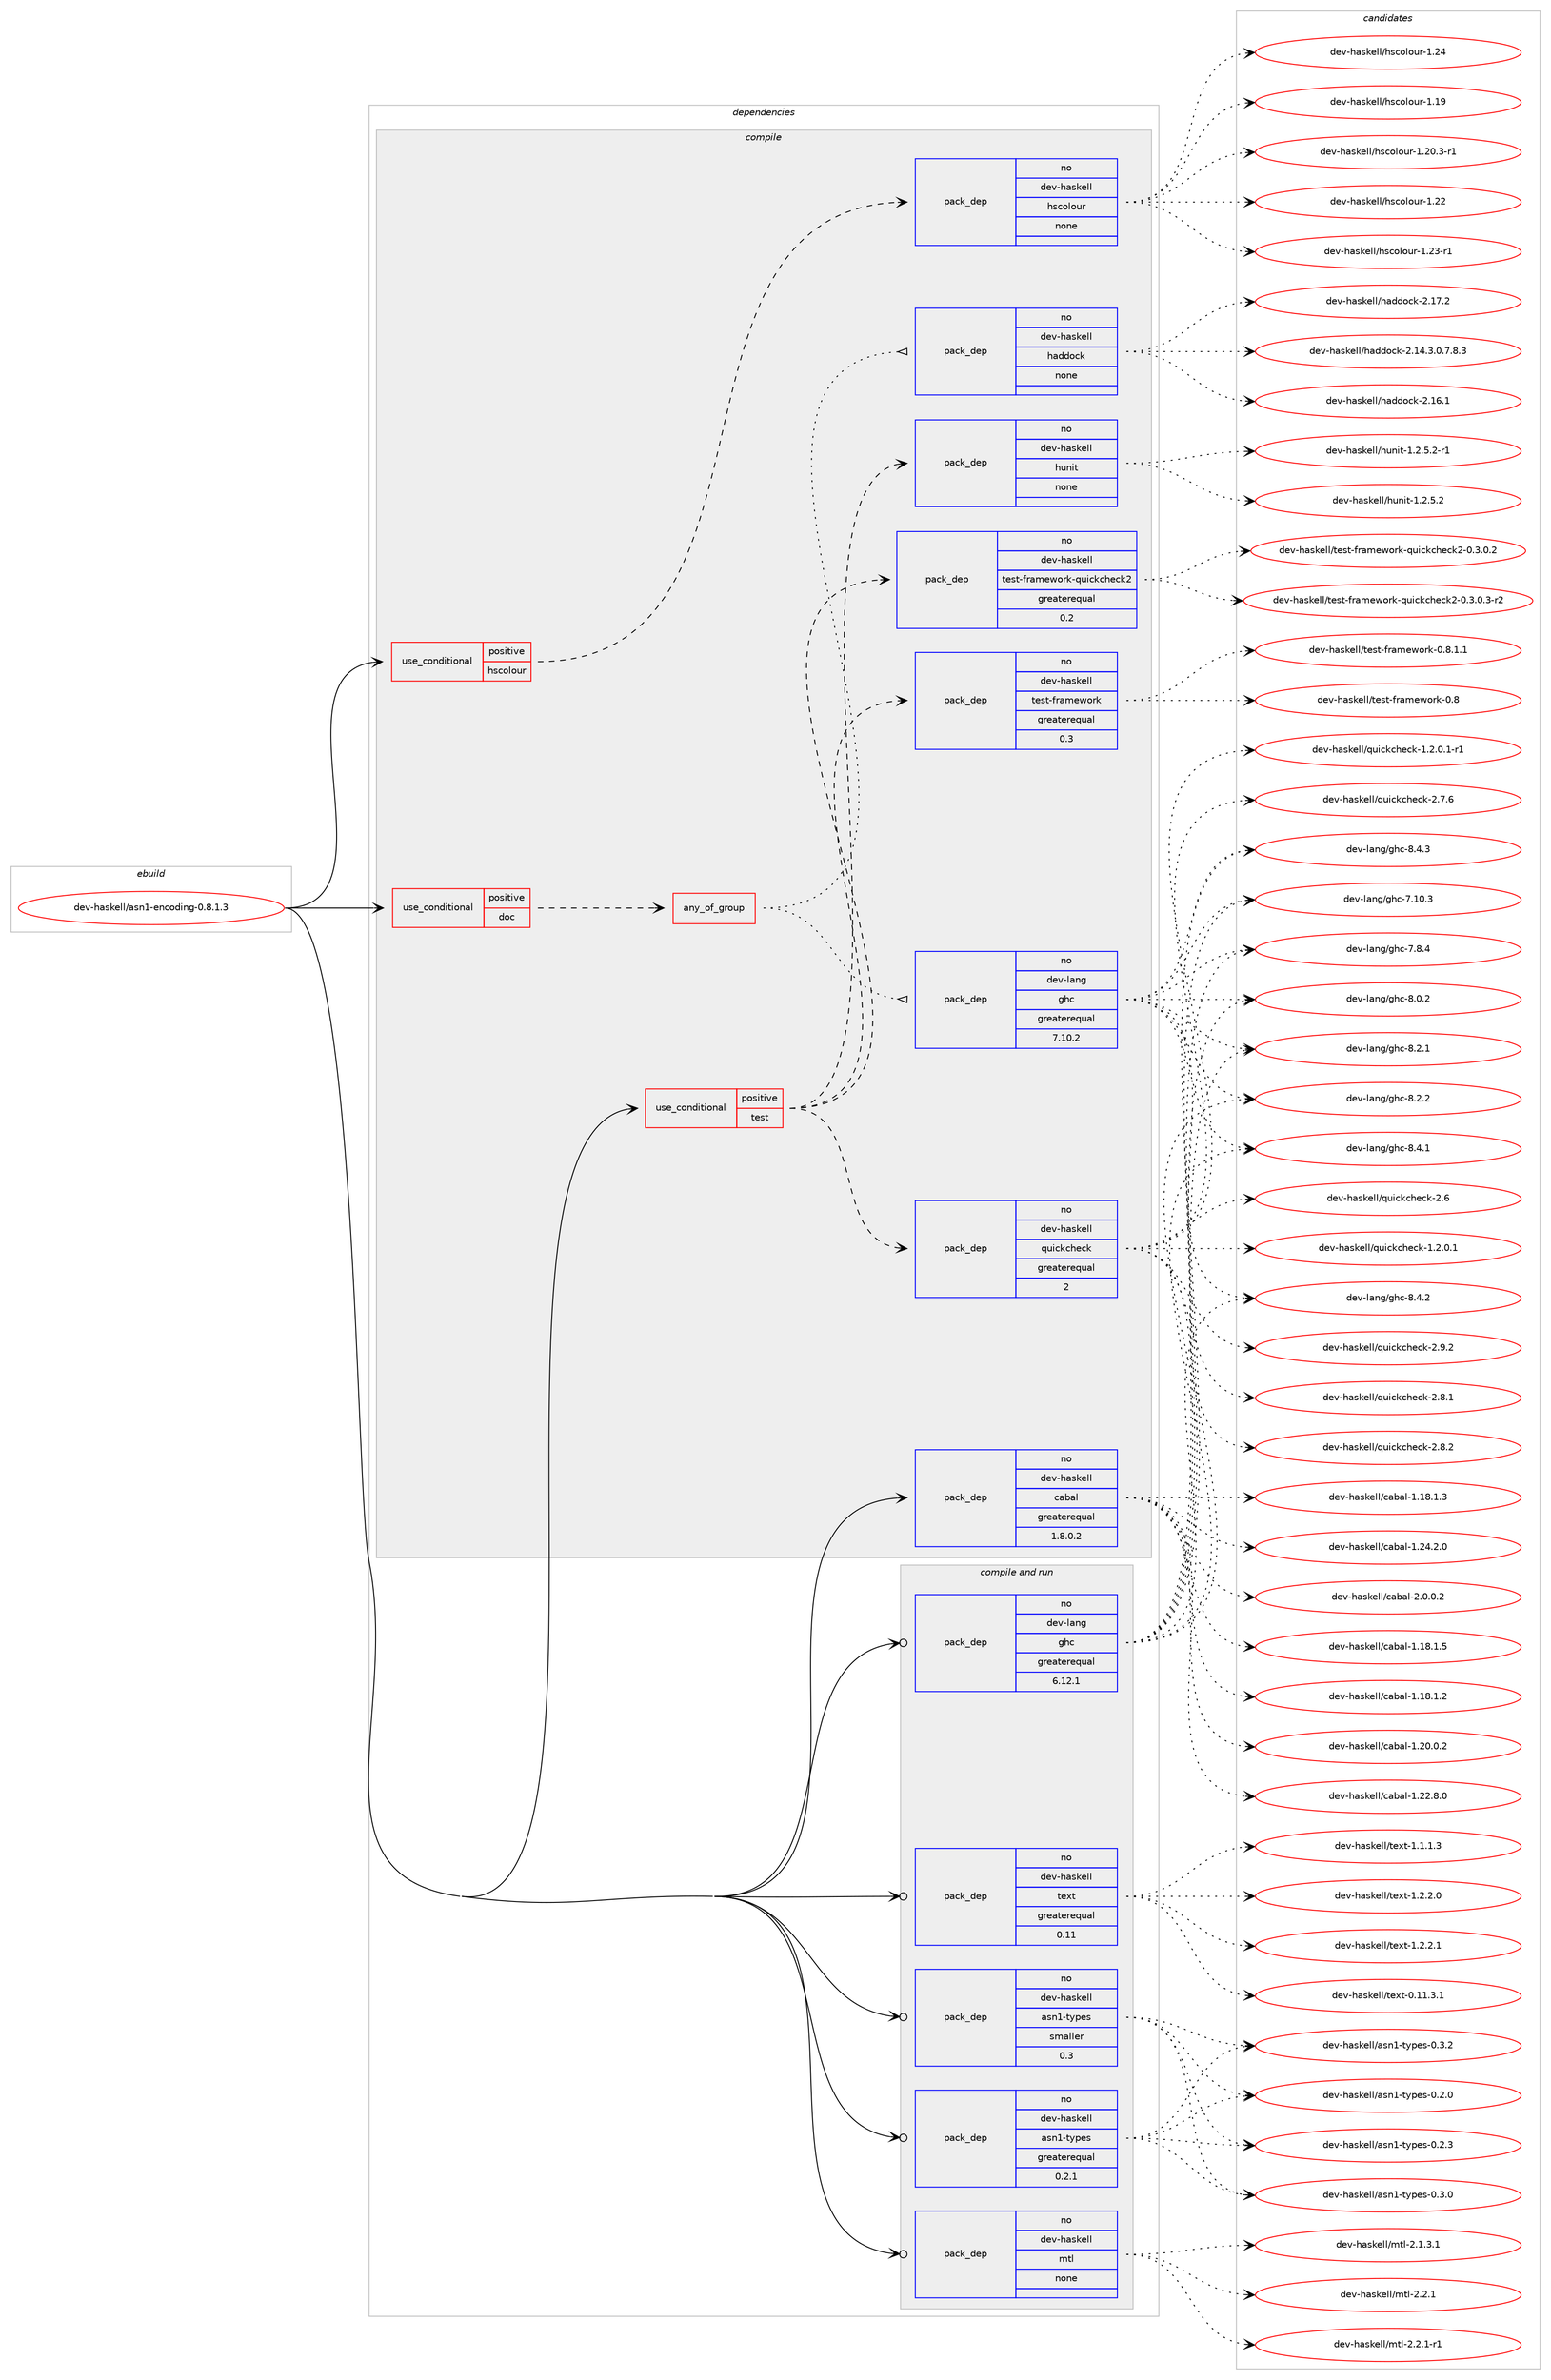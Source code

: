 digraph prolog {

# *************
# Graph options
# *************

newrank=true;
concentrate=true;
compound=true;
graph [rankdir=LR,fontname=Helvetica,fontsize=10,ranksep=1.5];#, ranksep=2.5, nodesep=0.2];
edge  [arrowhead=vee];
node  [fontname=Helvetica,fontsize=10];

# **********
# The ebuild
# **********

subgraph cluster_leftcol {
color=gray;
rank=same;
label=<<i>ebuild</i>>;
id [label="dev-haskell/asn1-encoding-0.8.1.3", color=red, width=4, href="../dev-haskell/asn1-encoding-0.8.1.3.svg"];
}

# ****************
# The dependencies
# ****************

subgraph cluster_midcol {
color=gray;
label=<<i>dependencies</i>>;
subgraph cluster_compile {
fillcolor="#eeeeee";
style=filled;
label=<<i>compile</i>>;
subgraph cond358555 {
dependency1326049 [label=<<TABLE BORDER="0" CELLBORDER="1" CELLSPACING="0" CELLPADDING="4"><TR><TD ROWSPAN="3" CELLPADDING="10">use_conditional</TD></TR><TR><TD>positive</TD></TR><TR><TD>doc</TD></TR></TABLE>>, shape=none, color=red];
subgraph any20517 {
dependency1326050 [label=<<TABLE BORDER="0" CELLBORDER="1" CELLSPACING="0" CELLPADDING="4"><TR><TD CELLPADDING="10">any_of_group</TD></TR></TABLE>>, shape=none, color=red];subgraph pack946425 {
dependency1326051 [label=<<TABLE BORDER="0" CELLBORDER="1" CELLSPACING="0" CELLPADDING="4" WIDTH="220"><TR><TD ROWSPAN="6" CELLPADDING="30">pack_dep</TD></TR><TR><TD WIDTH="110">no</TD></TR><TR><TD>dev-haskell</TD></TR><TR><TD>haddock</TD></TR><TR><TD>none</TD></TR><TR><TD></TD></TR></TABLE>>, shape=none, color=blue];
}
dependency1326050:e -> dependency1326051:w [weight=20,style="dotted",arrowhead="oinv"];
subgraph pack946426 {
dependency1326052 [label=<<TABLE BORDER="0" CELLBORDER="1" CELLSPACING="0" CELLPADDING="4" WIDTH="220"><TR><TD ROWSPAN="6" CELLPADDING="30">pack_dep</TD></TR><TR><TD WIDTH="110">no</TD></TR><TR><TD>dev-lang</TD></TR><TR><TD>ghc</TD></TR><TR><TD>greaterequal</TD></TR><TR><TD>7.10.2</TD></TR></TABLE>>, shape=none, color=blue];
}
dependency1326050:e -> dependency1326052:w [weight=20,style="dotted",arrowhead="oinv"];
}
dependency1326049:e -> dependency1326050:w [weight=20,style="dashed",arrowhead="vee"];
}
id:e -> dependency1326049:w [weight=20,style="solid",arrowhead="vee"];
subgraph cond358556 {
dependency1326053 [label=<<TABLE BORDER="0" CELLBORDER="1" CELLSPACING="0" CELLPADDING="4"><TR><TD ROWSPAN="3" CELLPADDING="10">use_conditional</TD></TR><TR><TD>positive</TD></TR><TR><TD>hscolour</TD></TR></TABLE>>, shape=none, color=red];
subgraph pack946427 {
dependency1326054 [label=<<TABLE BORDER="0" CELLBORDER="1" CELLSPACING="0" CELLPADDING="4" WIDTH="220"><TR><TD ROWSPAN="6" CELLPADDING="30">pack_dep</TD></TR><TR><TD WIDTH="110">no</TD></TR><TR><TD>dev-haskell</TD></TR><TR><TD>hscolour</TD></TR><TR><TD>none</TD></TR><TR><TD></TD></TR></TABLE>>, shape=none, color=blue];
}
dependency1326053:e -> dependency1326054:w [weight=20,style="dashed",arrowhead="vee"];
}
id:e -> dependency1326053:w [weight=20,style="solid",arrowhead="vee"];
subgraph cond358557 {
dependency1326055 [label=<<TABLE BORDER="0" CELLBORDER="1" CELLSPACING="0" CELLPADDING="4"><TR><TD ROWSPAN="3" CELLPADDING="10">use_conditional</TD></TR><TR><TD>positive</TD></TR><TR><TD>test</TD></TR></TABLE>>, shape=none, color=red];
subgraph pack946428 {
dependency1326056 [label=<<TABLE BORDER="0" CELLBORDER="1" CELLSPACING="0" CELLPADDING="4" WIDTH="220"><TR><TD ROWSPAN="6" CELLPADDING="30">pack_dep</TD></TR><TR><TD WIDTH="110">no</TD></TR><TR><TD>dev-haskell</TD></TR><TR><TD>hunit</TD></TR><TR><TD>none</TD></TR><TR><TD></TD></TR></TABLE>>, shape=none, color=blue];
}
dependency1326055:e -> dependency1326056:w [weight=20,style="dashed",arrowhead="vee"];
subgraph pack946429 {
dependency1326057 [label=<<TABLE BORDER="0" CELLBORDER="1" CELLSPACING="0" CELLPADDING="4" WIDTH="220"><TR><TD ROWSPAN="6" CELLPADDING="30">pack_dep</TD></TR><TR><TD WIDTH="110">no</TD></TR><TR><TD>dev-haskell</TD></TR><TR><TD>quickcheck</TD></TR><TR><TD>greaterequal</TD></TR><TR><TD>2</TD></TR></TABLE>>, shape=none, color=blue];
}
dependency1326055:e -> dependency1326057:w [weight=20,style="dashed",arrowhead="vee"];
subgraph pack946430 {
dependency1326058 [label=<<TABLE BORDER="0" CELLBORDER="1" CELLSPACING="0" CELLPADDING="4" WIDTH="220"><TR><TD ROWSPAN="6" CELLPADDING="30">pack_dep</TD></TR><TR><TD WIDTH="110">no</TD></TR><TR><TD>dev-haskell</TD></TR><TR><TD>test-framework</TD></TR><TR><TD>greaterequal</TD></TR><TR><TD>0.3</TD></TR></TABLE>>, shape=none, color=blue];
}
dependency1326055:e -> dependency1326058:w [weight=20,style="dashed",arrowhead="vee"];
subgraph pack946431 {
dependency1326059 [label=<<TABLE BORDER="0" CELLBORDER="1" CELLSPACING="0" CELLPADDING="4" WIDTH="220"><TR><TD ROWSPAN="6" CELLPADDING="30">pack_dep</TD></TR><TR><TD WIDTH="110">no</TD></TR><TR><TD>dev-haskell</TD></TR><TR><TD>test-framework-quickcheck2</TD></TR><TR><TD>greaterequal</TD></TR><TR><TD>0.2</TD></TR></TABLE>>, shape=none, color=blue];
}
dependency1326055:e -> dependency1326059:w [weight=20,style="dashed",arrowhead="vee"];
}
id:e -> dependency1326055:w [weight=20,style="solid",arrowhead="vee"];
subgraph pack946432 {
dependency1326060 [label=<<TABLE BORDER="0" CELLBORDER="1" CELLSPACING="0" CELLPADDING="4" WIDTH="220"><TR><TD ROWSPAN="6" CELLPADDING="30">pack_dep</TD></TR><TR><TD WIDTH="110">no</TD></TR><TR><TD>dev-haskell</TD></TR><TR><TD>cabal</TD></TR><TR><TD>greaterequal</TD></TR><TR><TD>1.8.0.2</TD></TR></TABLE>>, shape=none, color=blue];
}
id:e -> dependency1326060:w [weight=20,style="solid",arrowhead="vee"];
}
subgraph cluster_compileandrun {
fillcolor="#eeeeee";
style=filled;
label=<<i>compile and run</i>>;
subgraph pack946433 {
dependency1326061 [label=<<TABLE BORDER="0" CELLBORDER="1" CELLSPACING="0" CELLPADDING="4" WIDTH="220"><TR><TD ROWSPAN="6" CELLPADDING="30">pack_dep</TD></TR><TR><TD WIDTH="110">no</TD></TR><TR><TD>dev-haskell</TD></TR><TR><TD>asn1-types</TD></TR><TR><TD>greaterequal</TD></TR><TR><TD>0.2.1</TD></TR></TABLE>>, shape=none, color=blue];
}
id:e -> dependency1326061:w [weight=20,style="solid",arrowhead="odotvee"];
subgraph pack946434 {
dependency1326062 [label=<<TABLE BORDER="0" CELLBORDER="1" CELLSPACING="0" CELLPADDING="4" WIDTH="220"><TR><TD ROWSPAN="6" CELLPADDING="30">pack_dep</TD></TR><TR><TD WIDTH="110">no</TD></TR><TR><TD>dev-haskell</TD></TR><TR><TD>asn1-types</TD></TR><TR><TD>smaller</TD></TR><TR><TD>0.3</TD></TR></TABLE>>, shape=none, color=blue];
}
id:e -> dependency1326062:w [weight=20,style="solid",arrowhead="odotvee"];
subgraph pack946435 {
dependency1326063 [label=<<TABLE BORDER="0" CELLBORDER="1" CELLSPACING="0" CELLPADDING="4" WIDTH="220"><TR><TD ROWSPAN="6" CELLPADDING="30">pack_dep</TD></TR><TR><TD WIDTH="110">no</TD></TR><TR><TD>dev-haskell</TD></TR><TR><TD>mtl</TD></TR><TR><TD>none</TD></TR><TR><TD></TD></TR></TABLE>>, shape=none, color=blue];
}
id:e -> dependency1326063:w [weight=20,style="solid",arrowhead="odotvee"];
subgraph pack946436 {
dependency1326064 [label=<<TABLE BORDER="0" CELLBORDER="1" CELLSPACING="0" CELLPADDING="4" WIDTH="220"><TR><TD ROWSPAN="6" CELLPADDING="30">pack_dep</TD></TR><TR><TD WIDTH="110">no</TD></TR><TR><TD>dev-haskell</TD></TR><TR><TD>text</TD></TR><TR><TD>greaterequal</TD></TR><TR><TD>0.11</TD></TR></TABLE>>, shape=none, color=blue];
}
id:e -> dependency1326064:w [weight=20,style="solid",arrowhead="odotvee"];
subgraph pack946437 {
dependency1326065 [label=<<TABLE BORDER="0" CELLBORDER="1" CELLSPACING="0" CELLPADDING="4" WIDTH="220"><TR><TD ROWSPAN="6" CELLPADDING="30">pack_dep</TD></TR><TR><TD WIDTH="110">no</TD></TR><TR><TD>dev-lang</TD></TR><TR><TD>ghc</TD></TR><TR><TD>greaterequal</TD></TR><TR><TD>6.12.1</TD></TR></TABLE>>, shape=none, color=blue];
}
id:e -> dependency1326065:w [weight=20,style="solid",arrowhead="odotvee"];
}
subgraph cluster_run {
fillcolor="#eeeeee";
style=filled;
label=<<i>run</i>>;
}
}

# **************
# The candidates
# **************

subgraph cluster_choices {
rank=same;
color=gray;
label=<<i>candidates</i>>;

subgraph choice946425 {
color=black;
nodesep=1;
choice1001011184510497115107101108108471049710010011199107455046495246514648465546564651 [label="dev-haskell/haddock-2.14.3.0.7.8.3", color=red, width=4,href="../dev-haskell/haddock-2.14.3.0.7.8.3.svg"];
choice100101118451049711510710110810847104971001001119910745504649544649 [label="dev-haskell/haddock-2.16.1", color=red, width=4,href="../dev-haskell/haddock-2.16.1.svg"];
choice100101118451049711510710110810847104971001001119910745504649554650 [label="dev-haskell/haddock-2.17.2", color=red, width=4,href="../dev-haskell/haddock-2.17.2.svg"];
dependency1326051:e -> choice1001011184510497115107101108108471049710010011199107455046495246514648465546564651:w [style=dotted,weight="100"];
dependency1326051:e -> choice100101118451049711510710110810847104971001001119910745504649544649:w [style=dotted,weight="100"];
dependency1326051:e -> choice100101118451049711510710110810847104971001001119910745504649554650:w [style=dotted,weight="100"];
}
subgraph choice946426 {
color=black;
nodesep=1;
choice1001011184510897110103471031049945554649484651 [label="dev-lang/ghc-7.10.3", color=red, width=4,href="../dev-lang/ghc-7.10.3.svg"];
choice10010111845108971101034710310499455546564652 [label="dev-lang/ghc-7.8.4", color=red, width=4,href="../dev-lang/ghc-7.8.4.svg"];
choice10010111845108971101034710310499455646484650 [label="dev-lang/ghc-8.0.2", color=red, width=4,href="../dev-lang/ghc-8.0.2.svg"];
choice10010111845108971101034710310499455646504649 [label="dev-lang/ghc-8.2.1", color=red, width=4,href="../dev-lang/ghc-8.2.1.svg"];
choice10010111845108971101034710310499455646504650 [label="dev-lang/ghc-8.2.2", color=red, width=4,href="../dev-lang/ghc-8.2.2.svg"];
choice10010111845108971101034710310499455646524649 [label="dev-lang/ghc-8.4.1", color=red, width=4,href="../dev-lang/ghc-8.4.1.svg"];
choice10010111845108971101034710310499455646524650 [label="dev-lang/ghc-8.4.2", color=red, width=4,href="../dev-lang/ghc-8.4.2.svg"];
choice10010111845108971101034710310499455646524651 [label="dev-lang/ghc-8.4.3", color=red, width=4,href="../dev-lang/ghc-8.4.3.svg"];
dependency1326052:e -> choice1001011184510897110103471031049945554649484651:w [style=dotted,weight="100"];
dependency1326052:e -> choice10010111845108971101034710310499455546564652:w [style=dotted,weight="100"];
dependency1326052:e -> choice10010111845108971101034710310499455646484650:w [style=dotted,weight="100"];
dependency1326052:e -> choice10010111845108971101034710310499455646504649:w [style=dotted,weight="100"];
dependency1326052:e -> choice10010111845108971101034710310499455646504650:w [style=dotted,weight="100"];
dependency1326052:e -> choice10010111845108971101034710310499455646524649:w [style=dotted,weight="100"];
dependency1326052:e -> choice10010111845108971101034710310499455646524650:w [style=dotted,weight="100"];
dependency1326052:e -> choice10010111845108971101034710310499455646524651:w [style=dotted,weight="100"];
}
subgraph choice946427 {
color=black;
nodesep=1;
choice100101118451049711510710110810847104115991111081111171144549464957 [label="dev-haskell/hscolour-1.19", color=red, width=4,href="../dev-haskell/hscolour-1.19.svg"];
choice10010111845104971151071011081084710411599111108111117114454946504846514511449 [label="dev-haskell/hscolour-1.20.3-r1", color=red, width=4,href="../dev-haskell/hscolour-1.20.3-r1.svg"];
choice100101118451049711510710110810847104115991111081111171144549465050 [label="dev-haskell/hscolour-1.22", color=red, width=4,href="../dev-haskell/hscolour-1.22.svg"];
choice1001011184510497115107101108108471041159911110811111711445494650514511449 [label="dev-haskell/hscolour-1.23-r1", color=red, width=4,href="../dev-haskell/hscolour-1.23-r1.svg"];
choice100101118451049711510710110810847104115991111081111171144549465052 [label="dev-haskell/hscolour-1.24", color=red, width=4,href="../dev-haskell/hscolour-1.24.svg"];
dependency1326054:e -> choice100101118451049711510710110810847104115991111081111171144549464957:w [style=dotted,weight="100"];
dependency1326054:e -> choice10010111845104971151071011081084710411599111108111117114454946504846514511449:w [style=dotted,weight="100"];
dependency1326054:e -> choice100101118451049711510710110810847104115991111081111171144549465050:w [style=dotted,weight="100"];
dependency1326054:e -> choice1001011184510497115107101108108471041159911110811111711445494650514511449:w [style=dotted,weight="100"];
dependency1326054:e -> choice100101118451049711510710110810847104115991111081111171144549465052:w [style=dotted,weight="100"];
}
subgraph choice946428 {
color=black;
nodesep=1;
choice1001011184510497115107101108108471041171101051164549465046534650 [label="dev-haskell/hunit-1.2.5.2", color=red, width=4,href="../dev-haskell/hunit-1.2.5.2.svg"];
choice10010111845104971151071011081084710411711010511645494650465346504511449 [label="dev-haskell/hunit-1.2.5.2-r1", color=red, width=4,href="../dev-haskell/hunit-1.2.5.2-r1.svg"];
dependency1326056:e -> choice1001011184510497115107101108108471041171101051164549465046534650:w [style=dotted,weight="100"];
dependency1326056:e -> choice10010111845104971151071011081084710411711010511645494650465346504511449:w [style=dotted,weight="100"];
}
subgraph choice946429 {
color=black;
nodesep=1;
choice1001011184510497115107101108108471131171059910799104101991074549465046484649 [label="dev-haskell/quickcheck-1.2.0.1", color=red, width=4,href="../dev-haskell/quickcheck-1.2.0.1.svg"];
choice10010111845104971151071011081084711311710599107991041019910745494650464846494511449 [label="dev-haskell/quickcheck-1.2.0.1-r1", color=red, width=4,href="../dev-haskell/quickcheck-1.2.0.1-r1.svg"];
choice10010111845104971151071011081084711311710599107991041019910745504654 [label="dev-haskell/quickcheck-2.6", color=red, width=4,href="../dev-haskell/quickcheck-2.6.svg"];
choice100101118451049711510710110810847113117105991079910410199107455046554654 [label="dev-haskell/quickcheck-2.7.6", color=red, width=4,href="../dev-haskell/quickcheck-2.7.6.svg"];
choice100101118451049711510710110810847113117105991079910410199107455046564649 [label="dev-haskell/quickcheck-2.8.1", color=red, width=4,href="../dev-haskell/quickcheck-2.8.1.svg"];
choice100101118451049711510710110810847113117105991079910410199107455046564650 [label="dev-haskell/quickcheck-2.8.2", color=red, width=4,href="../dev-haskell/quickcheck-2.8.2.svg"];
choice100101118451049711510710110810847113117105991079910410199107455046574650 [label="dev-haskell/quickcheck-2.9.2", color=red, width=4,href="../dev-haskell/quickcheck-2.9.2.svg"];
dependency1326057:e -> choice1001011184510497115107101108108471131171059910799104101991074549465046484649:w [style=dotted,weight="100"];
dependency1326057:e -> choice10010111845104971151071011081084711311710599107991041019910745494650464846494511449:w [style=dotted,weight="100"];
dependency1326057:e -> choice10010111845104971151071011081084711311710599107991041019910745504654:w [style=dotted,weight="100"];
dependency1326057:e -> choice100101118451049711510710110810847113117105991079910410199107455046554654:w [style=dotted,weight="100"];
dependency1326057:e -> choice100101118451049711510710110810847113117105991079910410199107455046564649:w [style=dotted,weight="100"];
dependency1326057:e -> choice100101118451049711510710110810847113117105991079910410199107455046564650:w [style=dotted,weight="100"];
dependency1326057:e -> choice100101118451049711510710110810847113117105991079910410199107455046574650:w [style=dotted,weight="100"];
}
subgraph choice946430 {
color=black;
nodesep=1;
choice100101118451049711510710110810847116101115116451021149710910111911111410745484656 [label="dev-haskell/test-framework-0.8", color=red, width=4,href="../dev-haskell/test-framework-0.8.svg"];
choice10010111845104971151071011081084711610111511645102114971091011191111141074548465646494649 [label="dev-haskell/test-framework-0.8.1.1", color=red, width=4,href="../dev-haskell/test-framework-0.8.1.1.svg"];
dependency1326058:e -> choice100101118451049711510710110810847116101115116451021149710910111911111410745484656:w [style=dotted,weight="100"];
dependency1326058:e -> choice10010111845104971151071011081084711610111511645102114971091011191111141074548465646494649:w [style=dotted,weight="100"];
}
subgraph choice946431 {
color=black;
nodesep=1;
choice100101118451049711510710110810847116101115116451021149710910111911111410745113117105991079910410199107504548465146484650 [label="dev-haskell/test-framework-quickcheck2-0.3.0.2", color=red, width=4,href="../dev-haskell/test-framework-quickcheck2-0.3.0.2.svg"];
choice1001011184510497115107101108108471161011151164510211497109101119111114107451131171059910799104101991075045484651464846514511450 [label="dev-haskell/test-framework-quickcheck2-0.3.0.3-r2", color=red, width=4,href="../dev-haskell/test-framework-quickcheck2-0.3.0.3-r2.svg"];
dependency1326059:e -> choice100101118451049711510710110810847116101115116451021149710910111911111410745113117105991079910410199107504548465146484650:w [style=dotted,weight="100"];
dependency1326059:e -> choice1001011184510497115107101108108471161011151164510211497109101119111114107451131171059910799104101991075045484651464846514511450:w [style=dotted,weight="100"];
}
subgraph choice946432 {
color=black;
nodesep=1;
choice10010111845104971151071011081084799979897108454946495646494650 [label="dev-haskell/cabal-1.18.1.2", color=red, width=4,href="../dev-haskell/cabal-1.18.1.2.svg"];
choice10010111845104971151071011081084799979897108454946495646494651 [label="dev-haskell/cabal-1.18.1.3", color=red, width=4,href="../dev-haskell/cabal-1.18.1.3.svg"];
choice10010111845104971151071011081084799979897108454946495646494653 [label="dev-haskell/cabal-1.18.1.5", color=red, width=4,href="../dev-haskell/cabal-1.18.1.5.svg"];
choice10010111845104971151071011081084799979897108454946504846484650 [label="dev-haskell/cabal-1.20.0.2", color=red, width=4,href="../dev-haskell/cabal-1.20.0.2.svg"];
choice10010111845104971151071011081084799979897108454946505046564648 [label="dev-haskell/cabal-1.22.8.0", color=red, width=4,href="../dev-haskell/cabal-1.22.8.0.svg"];
choice10010111845104971151071011081084799979897108454946505246504648 [label="dev-haskell/cabal-1.24.2.0", color=red, width=4,href="../dev-haskell/cabal-1.24.2.0.svg"];
choice100101118451049711510710110810847999798971084550464846484650 [label="dev-haskell/cabal-2.0.0.2", color=red, width=4,href="../dev-haskell/cabal-2.0.0.2.svg"];
dependency1326060:e -> choice10010111845104971151071011081084799979897108454946495646494650:w [style=dotted,weight="100"];
dependency1326060:e -> choice10010111845104971151071011081084799979897108454946495646494651:w [style=dotted,weight="100"];
dependency1326060:e -> choice10010111845104971151071011081084799979897108454946495646494653:w [style=dotted,weight="100"];
dependency1326060:e -> choice10010111845104971151071011081084799979897108454946504846484650:w [style=dotted,weight="100"];
dependency1326060:e -> choice10010111845104971151071011081084799979897108454946505046564648:w [style=dotted,weight="100"];
dependency1326060:e -> choice10010111845104971151071011081084799979897108454946505246504648:w [style=dotted,weight="100"];
dependency1326060:e -> choice100101118451049711510710110810847999798971084550464846484650:w [style=dotted,weight="100"];
}
subgraph choice946433 {
color=black;
nodesep=1;
choice100101118451049711510710110810847971151104945116121112101115454846504648 [label="dev-haskell/asn1-types-0.2.0", color=red, width=4,href="../dev-haskell/asn1-types-0.2.0.svg"];
choice100101118451049711510710110810847971151104945116121112101115454846504651 [label="dev-haskell/asn1-types-0.2.3", color=red, width=4,href="../dev-haskell/asn1-types-0.2.3.svg"];
choice100101118451049711510710110810847971151104945116121112101115454846514648 [label="dev-haskell/asn1-types-0.3.0", color=red, width=4,href="../dev-haskell/asn1-types-0.3.0.svg"];
choice100101118451049711510710110810847971151104945116121112101115454846514650 [label="dev-haskell/asn1-types-0.3.2", color=red, width=4,href="../dev-haskell/asn1-types-0.3.2.svg"];
dependency1326061:e -> choice100101118451049711510710110810847971151104945116121112101115454846504648:w [style=dotted,weight="100"];
dependency1326061:e -> choice100101118451049711510710110810847971151104945116121112101115454846504651:w [style=dotted,weight="100"];
dependency1326061:e -> choice100101118451049711510710110810847971151104945116121112101115454846514648:w [style=dotted,weight="100"];
dependency1326061:e -> choice100101118451049711510710110810847971151104945116121112101115454846514650:w [style=dotted,weight="100"];
}
subgraph choice946434 {
color=black;
nodesep=1;
choice100101118451049711510710110810847971151104945116121112101115454846504648 [label="dev-haskell/asn1-types-0.2.0", color=red, width=4,href="../dev-haskell/asn1-types-0.2.0.svg"];
choice100101118451049711510710110810847971151104945116121112101115454846504651 [label="dev-haskell/asn1-types-0.2.3", color=red, width=4,href="../dev-haskell/asn1-types-0.2.3.svg"];
choice100101118451049711510710110810847971151104945116121112101115454846514648 [label="dev-haskell/asn1-types-0.3.0", color=red, width=4,href="../dev-haskell/asn1-types-0.3.0.svg"];
choice100101118451049711510710110810847971151104945116121112101115454846514650 [label="dev-haskell/asn1-types-0.3.2", color=red, width=4,href="../dev-haskell/asn1-types-0.3.2.svg"];
dependency1326062:e -> choice100101118451049711510710110810847971151104945116121112101115454846504648:w [style=dotted,weight="100"];
dependency1326062:e -> choice100101118451049711510710110810847971151104945116121112101115454846504651:w [style=dotted,weight="100"];
dependency1326062:e -> choice100101118451049711510710110810847971151104945116121112101115454846514648:w [style=dotted,weight="100"];
dependency1326062:e -> choice100101118451049711510710110810847971151104945116121112101115454846514650:w [style=dotted,weight="100"];
}
subgraph choice946435 {
color=black;
nodesep=1;
choice1001011184510497115107101108108471091161084550464946514649 [label="dev-haskell/mtl-2.1.3.1", color=red, width=4,href="../dev-haskell/mtl-2.1.3.1.svg"];
choice100101118451049711510710110810847109116108455046504649 [label="dev-haskell/mtl-2.2.1", color=red, width=4,href="../dev-haskell/mtl-2.2.1.svg"];
choice1001011184510497115107101108108471091161084550465046494511449 [label="dev-haskell/mtl-2.2.1-r1", color=red, width=4,href="../dev-haskell/mtl-2.2.1-r1.svg"];
dependency1326063:e -> choice1001011184510497115107101108108471091161084550464946514649:w [style=dotted,weight="100"];
dependency1326063:e -> choice100101118451049711510710110810847109116108455046504649:w [style=dotted,weight="100"];
dependency1326063:e -> choice1001011184510497115107101108108471091161084550465046494511449:w [style=dotted,weight="100"];
}
subgraph choice946436 {
color=black;
nodesep=1;
choice100101118451049711510710110810847116101120116454846494946514649 [label="dev-haskell/text-0.11.3.1", color=red, width=4,href="../dev-haskell/text-0.11.3.1.svg"];
choice1001011184510497115107101108108471161011201164549464946494651 [label="dev-haskell/text-1.1.1.3", color=red, width=4,href="../dev-haskell/text-1.1.1.3.svg"];
choice1001011184510497115107101108108471161011201164549465046504648 [label="dev-haskell/text-1.2.2.0", color=red, width=4,href="../dev-haskell/text-1.2.2.0.svg"];
choice1001011184510497115107101108108471161011201164549465046504649 [label="dev-haskell/text-1.2.2.1", color=red, width=4,href="../dev-haskell/text-1.2.2.1.svg"];
dependency1326064:e -> choice100101118451049711510710110810847116101120116454846494946514649:w [style=dotted,weight="100"];
dependency1326064:e -> choice1001011184510497115107101108108471161011201164549464946494651:w [style=dotted,weight="100"];
dependency1326064:e -> choice1001011184510497115107101108108471161011201164549465046504648:w [style=dotted,weight="100"];
dependency1326064:e -> choice1001011184510497115107101108108471161011201164549465046504649:w [style=dotted,weight="100"];
}
subgraph choice946437 {
color=black;
nodesep=1;
choice1001011184510897110103471031049945554649484651 [label="dev-lang/ghc-7.10.3", color=red, width=4,href="../dev-lang/ghc-7.10.3.svg"];
choice10010111845108971101034710310499455546564652 [label="dev-lang/ghc-7.8.4", color=red, width=4,href="../dev-lang/ghc-7.8.4.svg"];
choice10010111845108971101034710310499455646484650 [label="dev-lang/ghc-8.0.2", color=red, width=4,href="../dev-lang/ghc-8.0.2.svg"];
choice10010111845108971101034710310499455646504649 [label="dev-lang/ghc-8.2.1", color=red, width=4,href="../dev-lang/ghc-8.2.1.svg"];
choice10010111845108971101034710310499455646504650 [label="dev-lang/ghc-8.2.2", color=red, width=4,href="../dev-lang/ghc-8.2.2.svg"];
choice10010111845108971101034710310499455646524649 [label="dev-lang/ghc-8.4.1", color=red, width=4,href="../dev-lang/ghc-8.4.1.svg"];
choice10010111845108971101034710310499455646524650 [label="dev-lang/ghc-8.4.2", color=red, width=4,href="../dev-lang/ghc-8.4.2.svg"];
choice10010111845108971101034710310499455646524651 [label="dev-lang/ghc-8.4.3", color=red, width=4,href="../dev-lang/ghc-8.4.3.svg"];
dependency1326065:e -> choice1001011184510897110103471031049945554649484651:w [style=dotted,weight="100"];
dependency1326065:e -> choice10010111845108971101034710310499455546564652:w [style=dotted,weight="100"];
dependency1326065:e -> choice10010111845108971101034710310499455646484650:w [style=dotted,weight="100"];
dependency1326065:e -> choice10010111845108971101034710310499455646504649:w [style=dotted,weight="100"];
dependency1326065:e -> choice10010111845108971101034710310499455646504650:w [style=dotted,weight="100"];
dependency1326065:e -> choice10010111845108971101034710310499455646524649:w [style=dotted,weight="100"];
dependency1326065:e -> choice10010111845108971101034710310499455646524650:w [style=dotted,weight="100"];
dependency1326065:e -> choice10010111845108971101034710310499455646524651:w [style=dotted,weight="100"];
}
}

}
